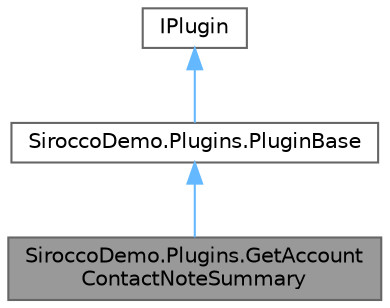 digraph "SiroccoDemo.Plugins.GetAccountContactNoteSummary"
{
 // LATEX_PDF_SIZE
  bgcolor="transparent";
  edge [fontname=Helvetica,fontsize=10,labelfontname=Helvetica,labelfontsize=10];
  node [fontname=Helvetica,fontsize=10,shape=box,height=0.2,width=0.4];
  Node1 [id="Node000001",label="SiroccoDemo.Plugins.GetAccount\lContactNoteSummary",height=0.2,width=0.4,color="gray40", fillcolor="grey60", style="filled", fontcolor="black",tooltip=" "];
  Node2 -> Node1 [id="edge1_Node000001_Node000002",dir="back",color="steelblue1",style="solid",tooltip=" "];
  Node2 [id="Node000002",label="SiroccoDemo.Plugins.PluginBase",height=0.2,width=0.4,color="gray40", fillcolor="white", style="filled",URL="$class_sirocco_demo_1_1_plugins_1_1_plugin_base.html",tooltip=" "];
  Node3 -> Node2 [id="edge2_Node000002_Node000003",dir="back",color="steelblue1",style="solid",tooltip=" "];
  Node3 [id="Node000003",label="IPlugin",height=0.2,width=0.4,color="gray40", fillcolor="white", style="filled",tooltip=" "];
}
